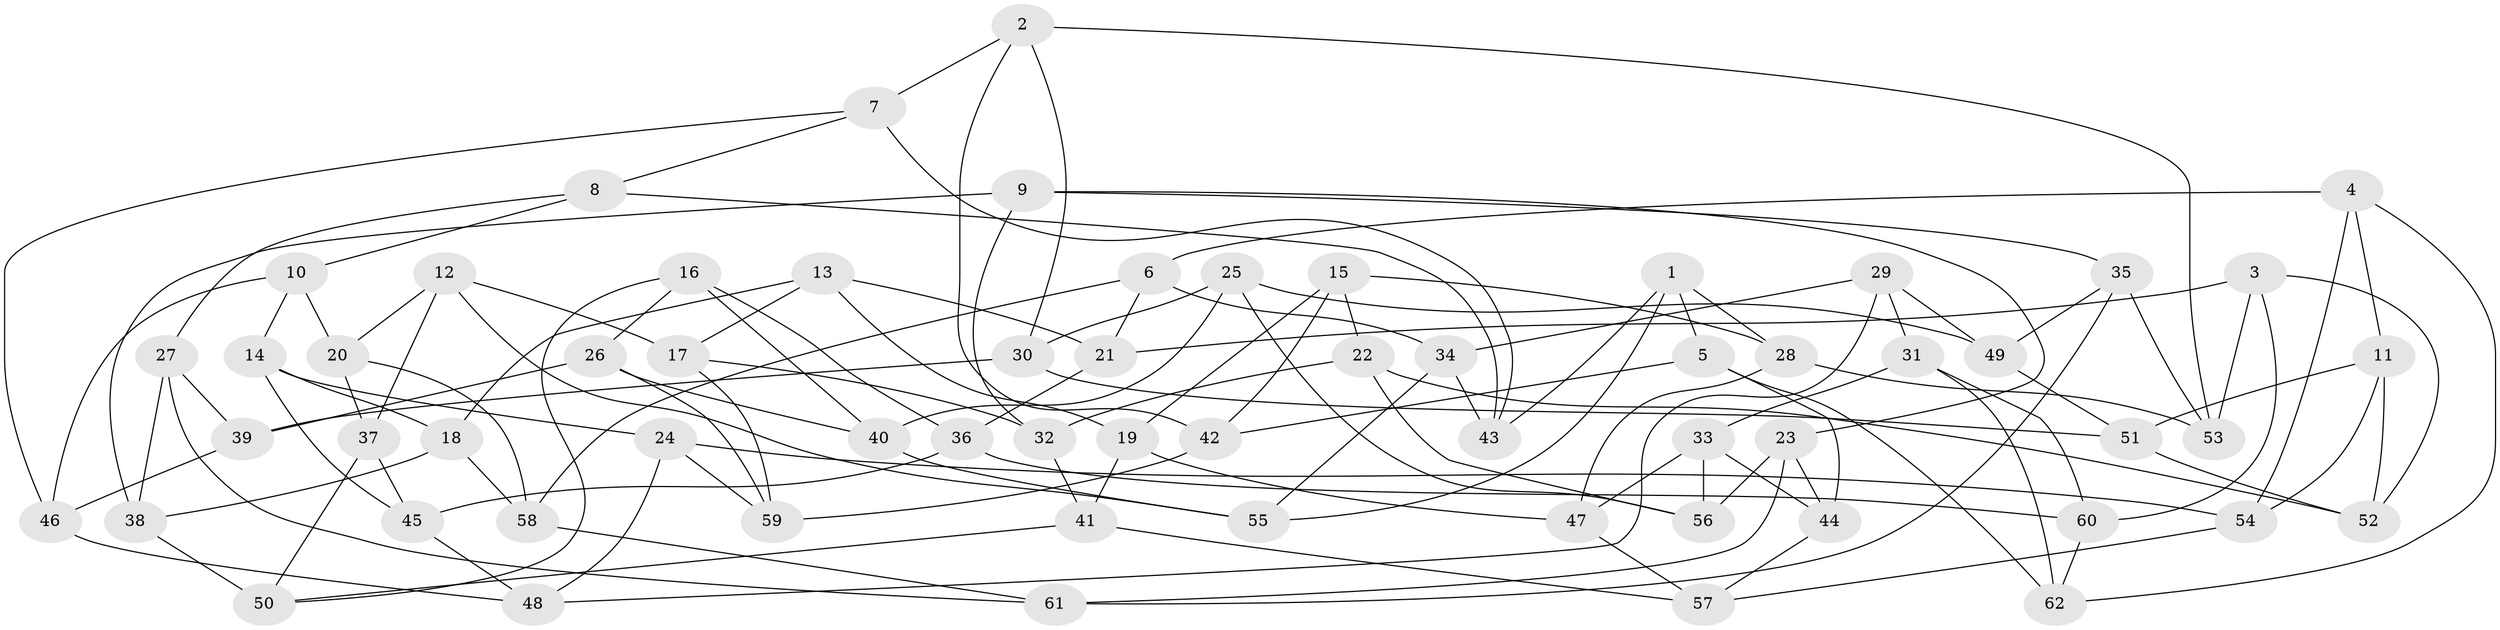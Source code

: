 // coarse degree distribution, {4: 0.41025641025641024, 6: 0.48717948717948717, 5: 0.10256410256410256}
// Generated by graph-tools (version 1.1) at 2025/24/03/03/25 07:24:30]
// undirected, 62 vertices, 124 edges
graph export_dot {
graph [start="1"]
  node [color=gray90,style=filled];
  1;
  2;
  3;
  4;
  5;
  6;
  7;
  8;
  9;
  10;
  11;
  12;
  13;
  14;
  15;
  16;
  17;
  18;
  19;
  20;
  21;
  22;
  23;
  24;
  25;
  26;
  27;
  28;
  29;
  30;
  31;
  32;
  33;
  34;
  35;
  36;
  37;
  38;
  39;
  40;
  41;
  42;
  43;
  44;
  45;
  46;
  47;
  48;
  49;
  50;
  51;
  52;
  53;
  54;
  55;
  56;
  57;
  58;
  59;
  60;
  61;
  62;
  1 -- 5;
  1 -- 43;
  1 -- 55;
  1 -- 28;
  2 -- 42;
  2 -- 7;
  2 -- 30;
  2 -- 53;
  3 -- 53;
  3 -- 52;
  3 -- 60;
  3 -- 21;
  4 -- 54;
  4 -- 62;
  4 -- 11;
  4 -- 6;
  5 -- 42;
  5 -- 62;
  5 -- 44;
  6 -- 21;
  6 -- 34;
  6 -- 58;
  7 -- 8;
  7 -- 46;
  7 -- 43;
  8 -- 43;
  8 -- 10;
  8 -- 27;
  9 -- 35;
  9 -- 38;
  9 -- 32;
  9 -- 23;
  10 -- 14;
  10 -- 20;
  10 -- 46;
  11 -- 54;
  11 -- 52;
  11 -- 51;
  12 -- 37;
  12 -- 55;
  12 -- 20;
  12 -- 17;
  13 -- 18;
  13 -- 19;
  13 -- 21;
  13 -- 17;
  14 -- 45;
  14 -- 18;
  14 -- 24;
  15 -- 22;
  15 -- 19;
  15 -- 42;
  15 -- 28;
  16 -- 50;
  16 -- 36;
  16 -- 40;
  16 -- 26;
  17 -- 59;
  17 -- 32;
  18 -- 38;
  18 -- 58;
  19 -- 47;
  19 -- 41;
  20 -- 37;
  20 -- 58;
  21 -- 36;
  22 -- 52;
  22 -- 56;
  22 -- 32;
  23 -- 56;
  23 -- 61;
  23 -- 44;
  24 -- 48;
  24 -- 54;
  24 -- 59;
  25 -- 40;
  25 -- 30;
  25 -- 56;
  25 -- 49;
  26 -- 59;
  26 -- 40;
  26 -- 39;
  27 -- 61;
  27 -- 38;
  27 -- 39;
  28 -- 53;
  28 -- 47;
  29 -- 49;
  29 -- 34;
  29 -- 48;
  29 -- 31;
  30 -- 39;
  30 -- 51;
  31 -- 62;
  31 -- 33;
  31 -- 60;
  32 -- 41;
  33 -- 44;
  33 -- 47;
  33 -- 56;
  34 -- 55;
  34 -- 43;
  35 -- 53;
  35 -- 61;
  35 -- 49;
  36 -- 45;
  36 -- 60;
  37 -- 45;
  37 -- 50;
  38 -- 50;
  39 -- 46;
  40 -- 55;
  41 -- 57;
  41 -- 50;
  42 -- 59;
  44 -- 57;
  45 -- 48;
  46 -- 48;
  47 -- 57;
  49 -- 51;
  51 -- 52;
  54 -- 57;
  58 -- 61;
  60 -- 62;
}
